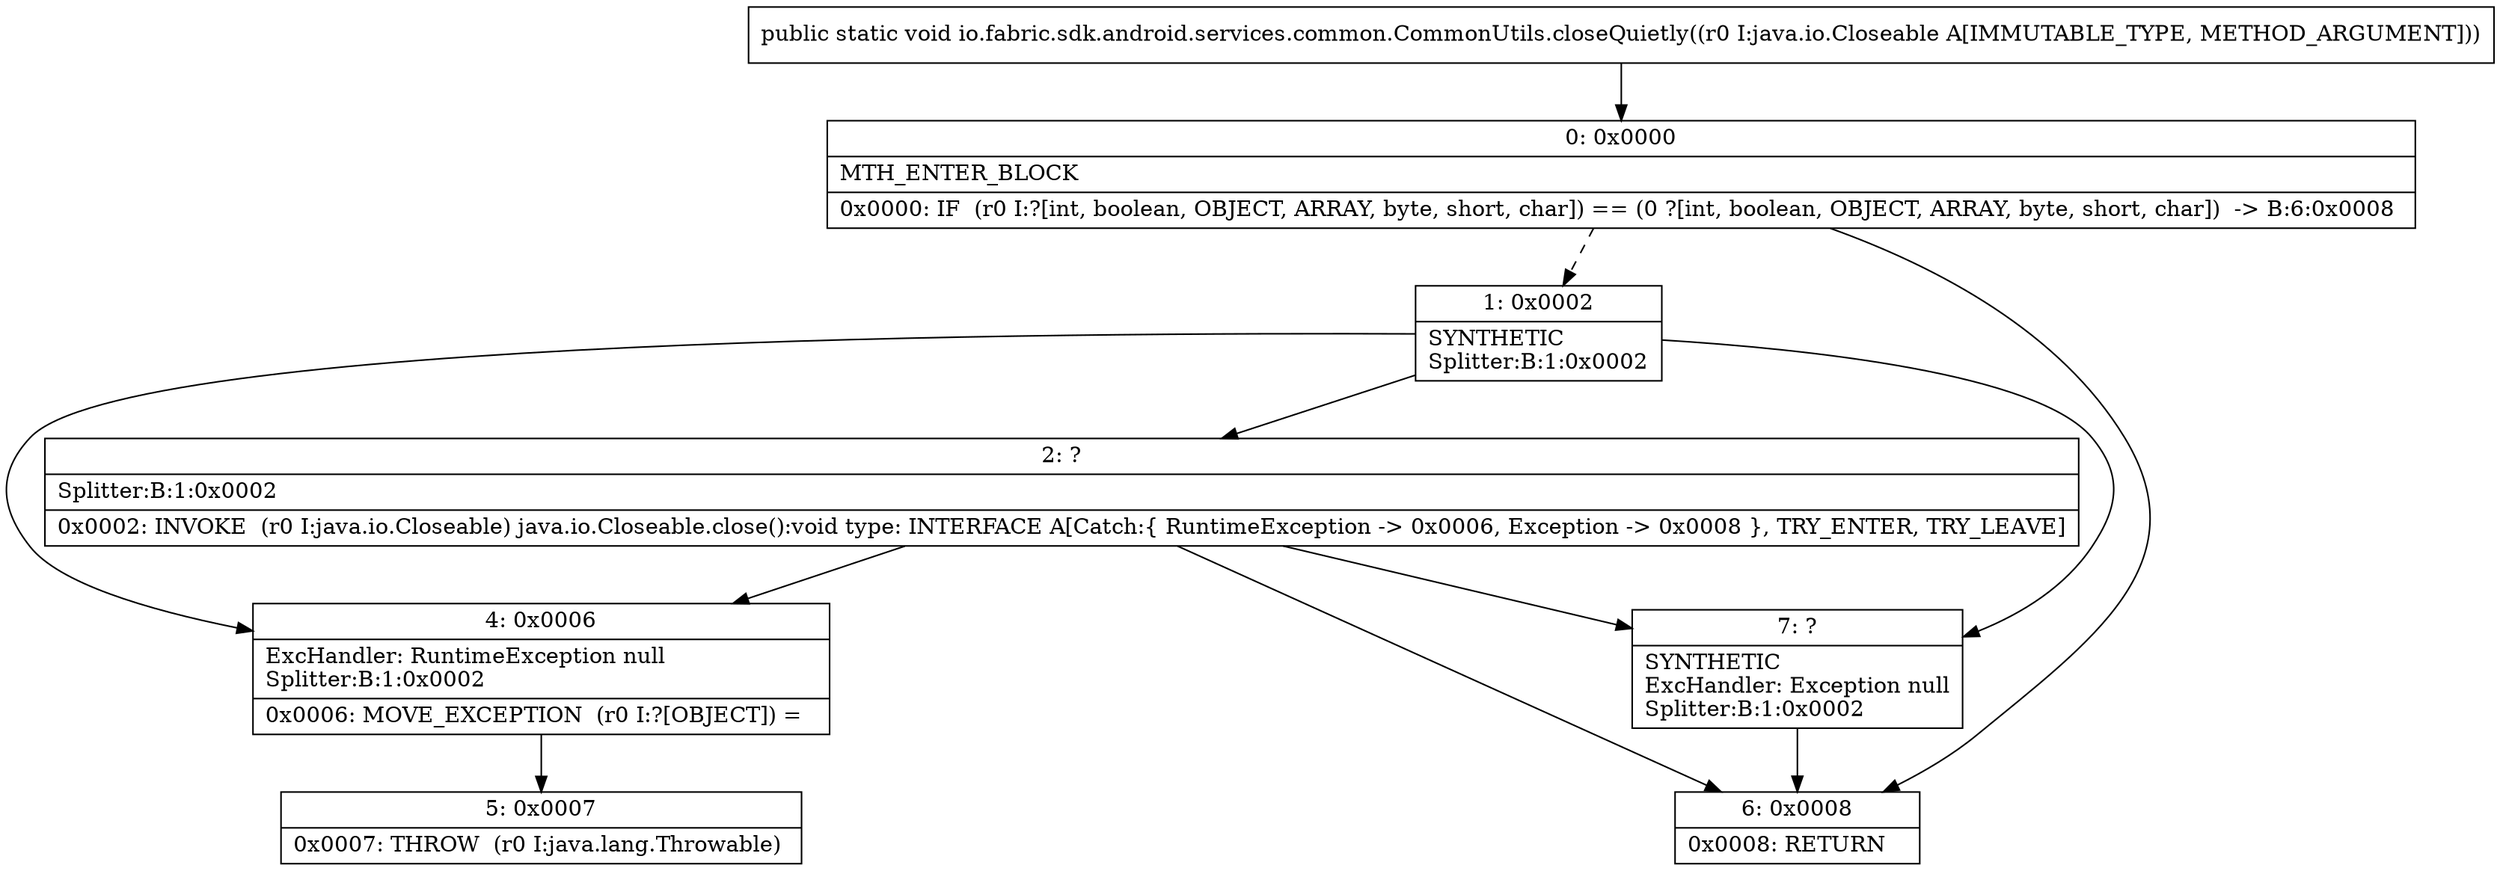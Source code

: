 digraph "CFG forio.fabric.sdk.android.services.common.CommonUtils.closeQuietly(Ljava\/io\/Closeable;)V" {
Node_0 [shape=record,label="{0\:\ 0x0000|MTH_ENTER_BLOCK\l|0x0000: IF  (r0 I:?[int, boolean, OBJECT, ARRAY, byte, short, char]) == (0 ?[int, boolean, OBJECT, ARRAY, byte, short, char])  \-\> B:6:0x0008 \l}"];
Node_1 [shape=record,label="{1\:\ 0x0002|SYNTHETIC\lSplitter:B:1:0x0002\l}"];
Node_2 [shape=record,label="{2\:\ ?|Splitter:B:1:0x0002\l|0x0002: INVOKE  (r0 I:java.io.Closeable) java.io.Closeable.close():void type: INTERFACE A[Catch:\{ RuntimeException \-\> 0x0006, Exception \-\> 0x0008 \}, TRY_ENTER, TRY_LEAVE]\l}"];
Node_4 [shape=record,label="{4\:\ 0x0006|ExcHandler: RuntimeException null\lSplitter:B:1:0x0002\l|0x0006: MOVE_EXCEPTION  (r0 I:?[OBJECT]) =  \l}"];
Node_5 [shape=record,label="{5\:\ 0x0007|0x0007: THROW  (r0 I:java.lang.Throwable) \l}"];
Node_6 [shape=record,label="{6\:\ 0x0008|0x0008: RETURN   \l}"];
Node_7 [shape=record,label="{7\:\ ?|SYNTHETIC\lExcHandler: Exception null\lSplitter:B:1:0x0002\l}"];
MethodNode[shape=record,label="{public static void io.fabric.sdk.android.services.common.CommonUtils.closeQuietly((r0 I:java.io.Closeable A[IMMUTABLE_TYPE, METHOD_ARGUMENT])) }"];
MethodNode -> Node_0;
Node_0 -> Node_1[style=dashed];
Node_0 -> Node_6;
Node_1 -> Node_2;
Node_1 -> Node_4;
Node_1 -> Node_7;
Node_2 -> Node_4;
Node_2 -> Node_7;
Node_2 -> Node_6;
Node_4 -> Node_5;
Node_7 -> Node_6;
}

